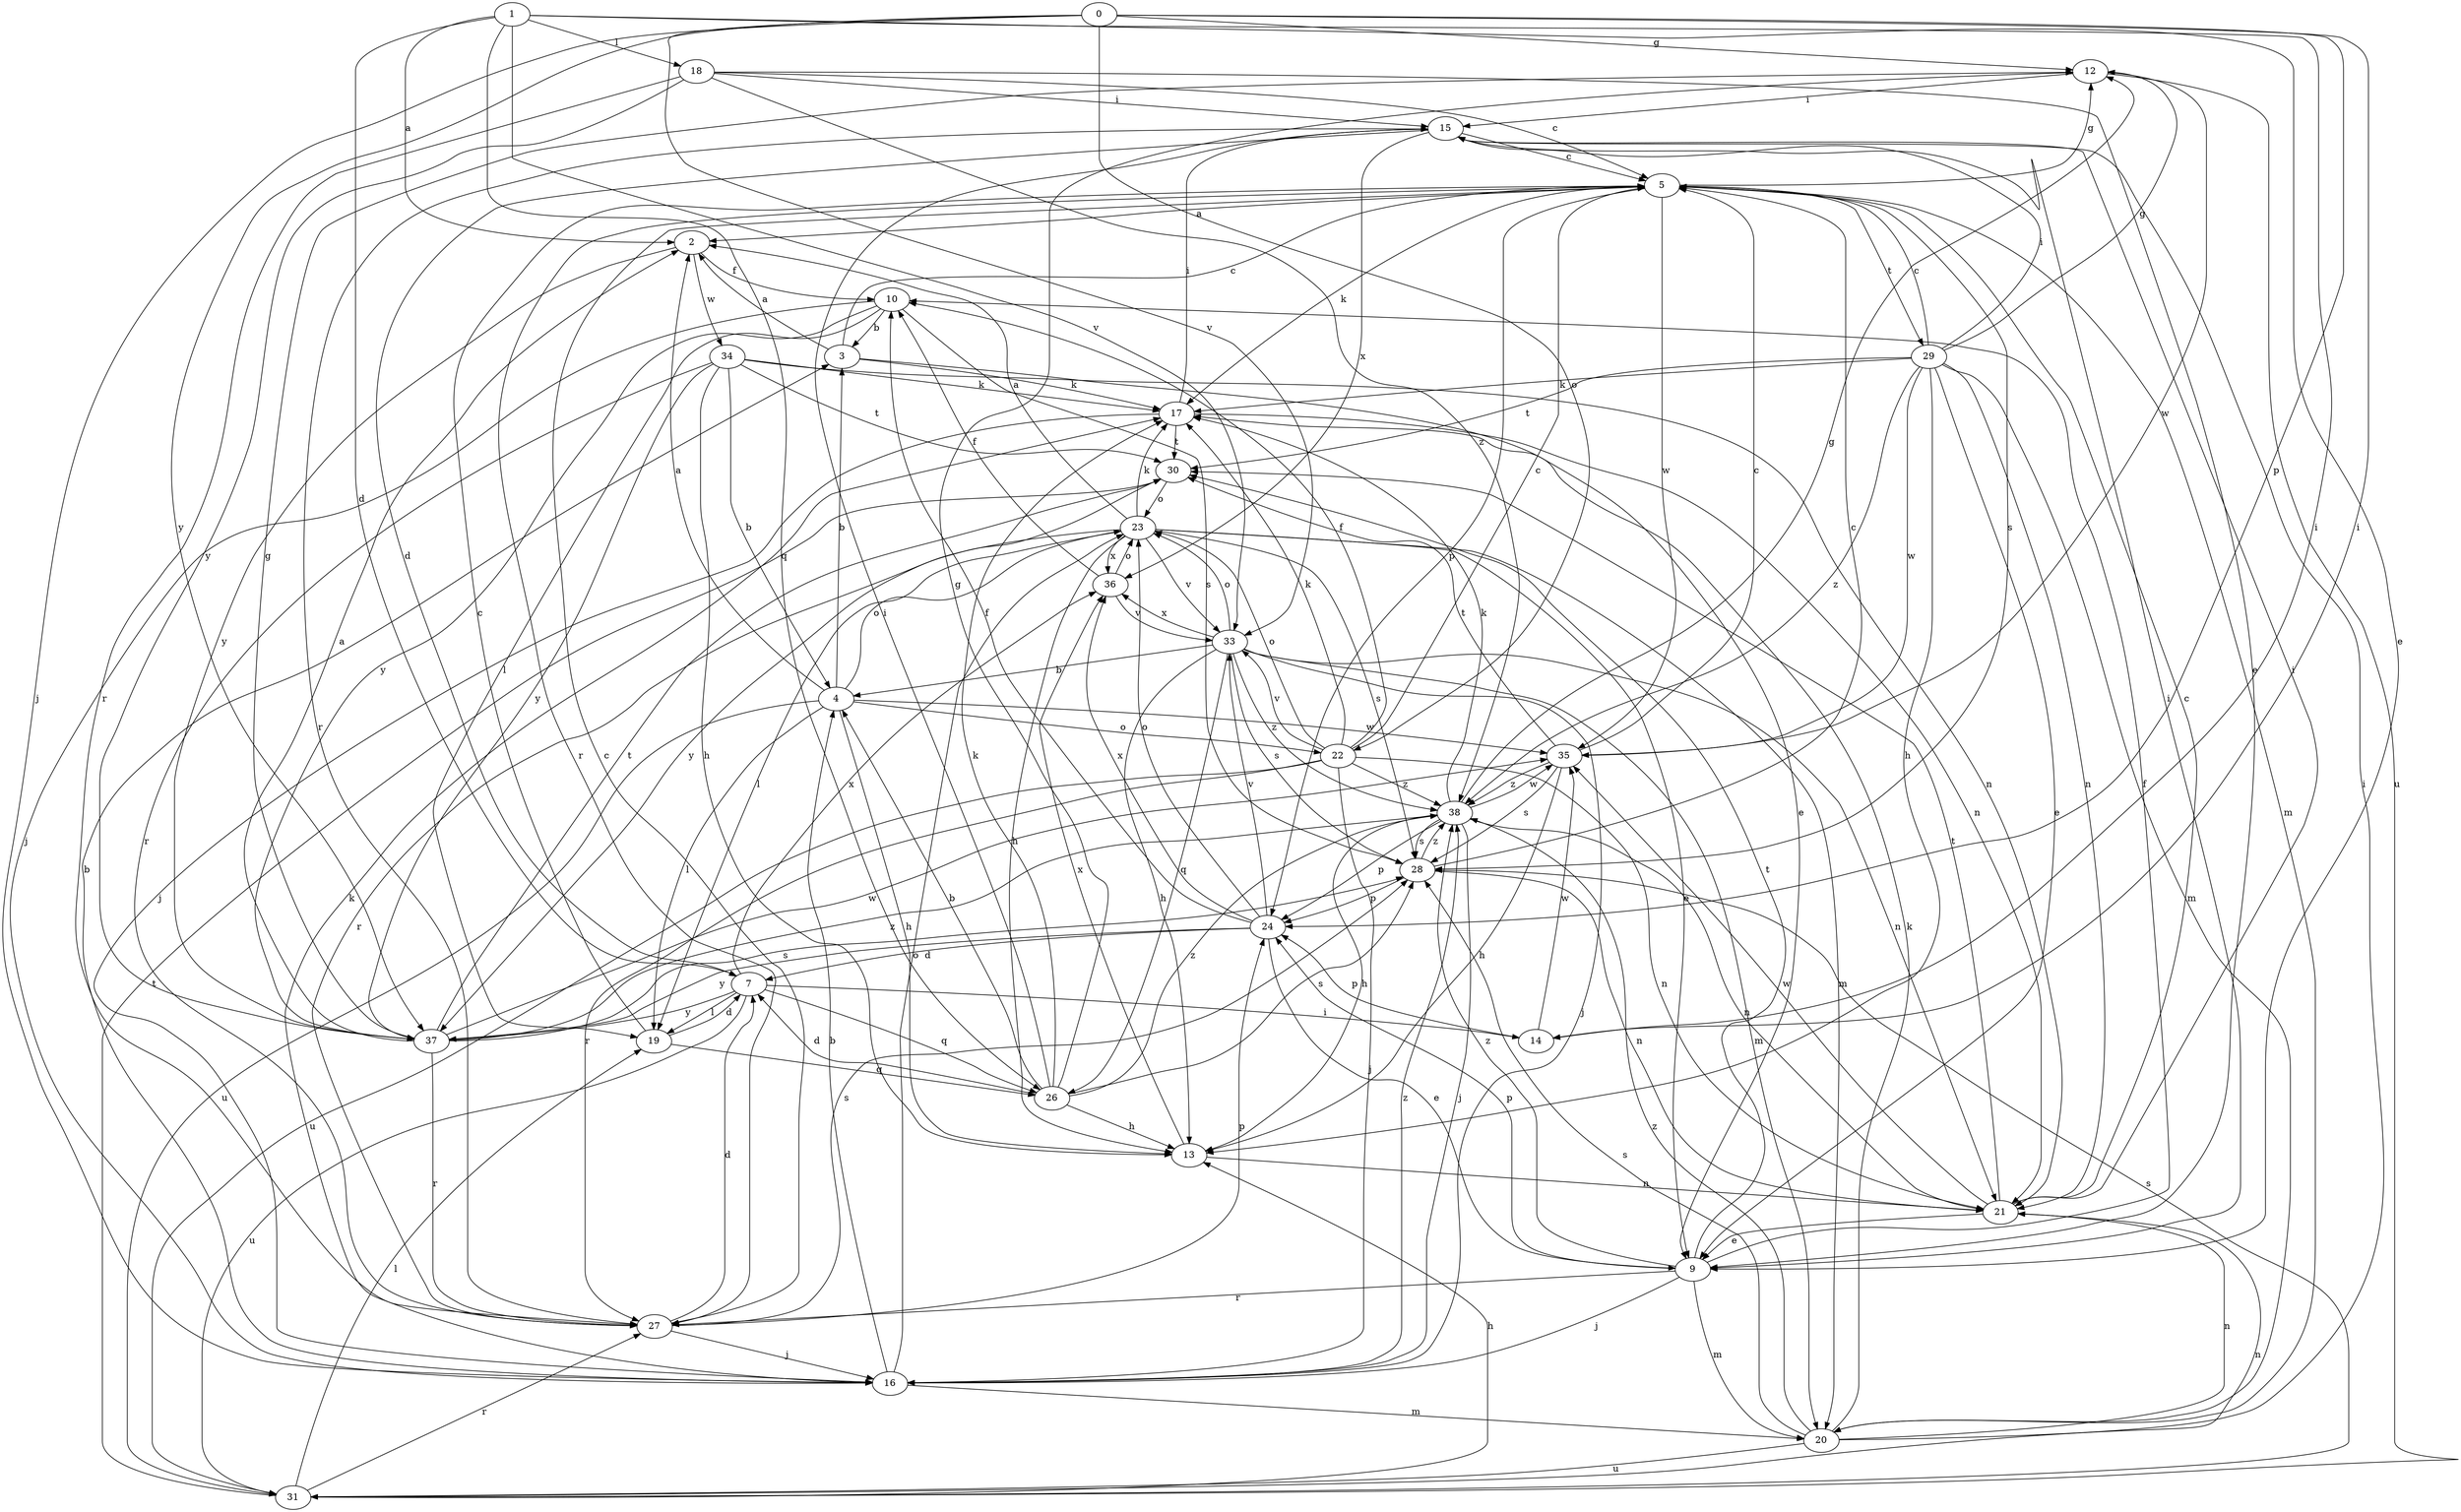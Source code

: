 strict digraph  {
0;
1;
2;
3;
4;
5;
7;
9;
10;
12;
13;
14;
15;
16;
17;
18;
19;
20;
21;
22;
23;
24;
26;
27;
28;
29;
30;
31;
33;
34;
35;
36;
37;
38;
0 -> 12  [label=g];
0 -> 14  [label=i];
0 -> 16  [label=j];
0 -> 22  [label=o];
0 -> 24  [label=p];
0 -> 33  [label=v];
0 -> 37  [label=y];
1 -> 2  [label=a];
1 -> 7  [label=d];
1 -> 9  [label=e];
1 -> 14  [label=i];
1 -> 18  [label=l];
1 -> 26  [label=q];
1 -> 33  [label=v];
2 -> 10  [label=f];
2 -> 34  [label=w];
2 -> 37  [label=y];
3 -> 2  [label=a];
3 -> 5  [label=c];
3 -> 9  [label=e];
3 -> 17  [label=k];
4 -> 2  [label=a];
4 -> 3  [label=b];
4 -> 13  [label=h];
4 -> 19  [label=l];
4 -> 22  [label=o];
4 -> 23  [label=o];
4 -> 31  [label=u];
4 -> 35  [label=w];
5 -> 2  [label=a];
5 -> 12  [label=g];
5 -> 17  [label=k];
5 -> 20  [label=m];
5 -> 24  [label=p];
5 -> 27  [label=r];
5 -> 28  [label=s];
5 -> 29  [label=t];
5 -> 35  [label=w];
7 -> 14  [label=i];
7 -> 19  [label=l];
7 -> 26  [label=q];
7 -> 31  [label=u];
7 -> 36  [label=x];
7 -> 37  [label=y];
9 -> 10  [label=f];
9 -> 15  [label=i];
9 -> 16  [label=j];
9 -> 20  [label=m];
9 -> 24  [label=p];
9 -> 27  [label=r];
9 -> 30  [label=t];
9 -> 38  [label=z];
10 -> 3  [label=b];
10 -> 16  [label=j];
10 -> 19  [label=l];
10 -> 28  [label=s];
10 -> 37  [label=y];
12 -> 15  [label=i];
12 -> 31  [label=u];
12 -> 35  [label=w];
13 -> 21  [label=n];
13 -> 36  [label=x];
14 -> 24  [label=p];
14 -> 35  [label=w];
15 -> 5  [label=c];
15 -> 7  [label=d];
15 -> 27  [label=r];
15 -> 36  [label=x];
16 -> 3  [label=b];
16 -> 4  [label=b];
16 -> 17  [label=k];
16 -> 20  [label=m];
16 -> 23  [label=o];
16 -> 38  [label=z];
17 -> 15  [label=i];
17 -> 16  [label=j];
17 -> 21  [label=n];
17 -> 30  [label=t];
18 -> 5  [label=c];
18 -> 9  [label=e];
18 -> 15  [label=i];
18 -> 27  [label=r];
18 -> 37  [label=y];
18 -> 38  [label=z];
19 -> 5  [label=c];
19 -> 7  [label=d];
19 -> 26  [label=q];
20 -> 15  [label=i];
20 -> 17  [label=k];
20 -> 21  [label=n];
20 -> 28  [label=s];
20 -> 31  [label=u];
20 -> 38  [label=z];
21 -> 5  [label=c];
21 -> 9  [label=e];
21 -> 15  [label=i];
21 -> 30  [label=t];
21 -> 35  [label=w];
22 -> 5  [label=c];
22 -> 10  [label=f];
22 -> 16  [label=j];
22 -> 17  [label=k];
22 -> 21  [label=n];
22 -> 23  [label=o];
22 -> 27  [label=r];
22 -> 31  [label=u];
22 -> 33  [label=v];
22 -> 38  [label=z];
23 -> 2  [label=a];
23 -> 9  [label=e];
23 -> 13  [label=h];
23 -> 17  [label=k];
23 -> 19  [label=l];
23 -> 20  [label=m];
23 -> 27  [label=r];
23 -> 28  [label=s];
23 -> 33  [label=v];
23 -> 36  [label=x];
24 -> 7  [label=d];
24 -> 9  [label=e];
24 -> 10  [label=f];
24 -> 23  [label=o];
24 -> 33  [label=v];
24 -> 36  [label=x];
24 -> 37  [label=y];
26 -> 4  [label=b];
26 -> 7  [label=d];
26 -> 12  [label=g];
26 -> 13  [label=h];
26 -> 15  [label=i];
26 -> 17  [label=k];
26 -> 28  [label=s];
26 -> 38  [label=z];
27 -> 5  [label=c];
27 -> 7  [label=d];
27 -> 16  [label=j];
27 -> 24  [label=p];
27 -> 28  [label=s];
28 -> 5  [label=c];
28 -> 21  [label=n];
28 -> 24  [label=p];
28 -> 38  [label=z];
29 -> 5  [label=c];
29 -> 9  [label=e];
29 -> 12  [label=g];
29 -> 13  [label=h];
29 -> 15  [label=i];
29 -> 17  [label=k];
29 -> 20  [label=m];
29 -> 21  [label=n];
29 -> 30  [label=t];
29 -> 35  [label=w];
29 -> 38  [label=z];
30 -> 23  [label=o];
30 -> 37  [label=y];
31 -> 13  [label=h];
31 -> 19  [label=l];
31 -> 21  [label=n];
31 -> 27  [label=r];
31 -> 28  [label=s];
31 -> 30  [label=t];
33 -> 4  [label=b];
33 -> 13  [label=h];
33 -> 16  [label=j];
33 -> 20  [label=m];
33 -> 21  [label=n];
33 -> 23  [label=o];
33 -> 26  [label=q];
33 -> 28  [label=s];
33 -> 36  [label=x];
33 -> 38  [label=z];
34 -> 4  [label=b];
34 -> 13  [label=h];
34 -> 17  [label=k];
34 -> 21  [label=n];
34 -> 27  [label=r];
34 -> 30  [label=t];
34 -> 37  [label=y];
35 -> 5  [label=c];
35 -> 13  [label=h];
35 -> 28  [label=s];
35 -> 30  [label=t];
35 -> 38  [label=z];
36 -> 10  [label=f];
36 -> 23  [label=o];
36 -> 33  [label=v];
37 -> 2  [label=a];
37 -> 12  [label=g];
37 -> 27  [label=r];
37 -> 28  [label=s];
37 -> 30  [label=t];
37 -> 35  [label=w];
37 -> 38  [label=z];
38 -> 12  [label=g];
38 -> 13  [label=h];
38 -> 16  [label=j];
38 -> 17  [label=k];
38 -> 21  [label=n];
38 -> 24  [label=p];
38 -> 28  [label=s];
38 -> 35  [label=w];
}
